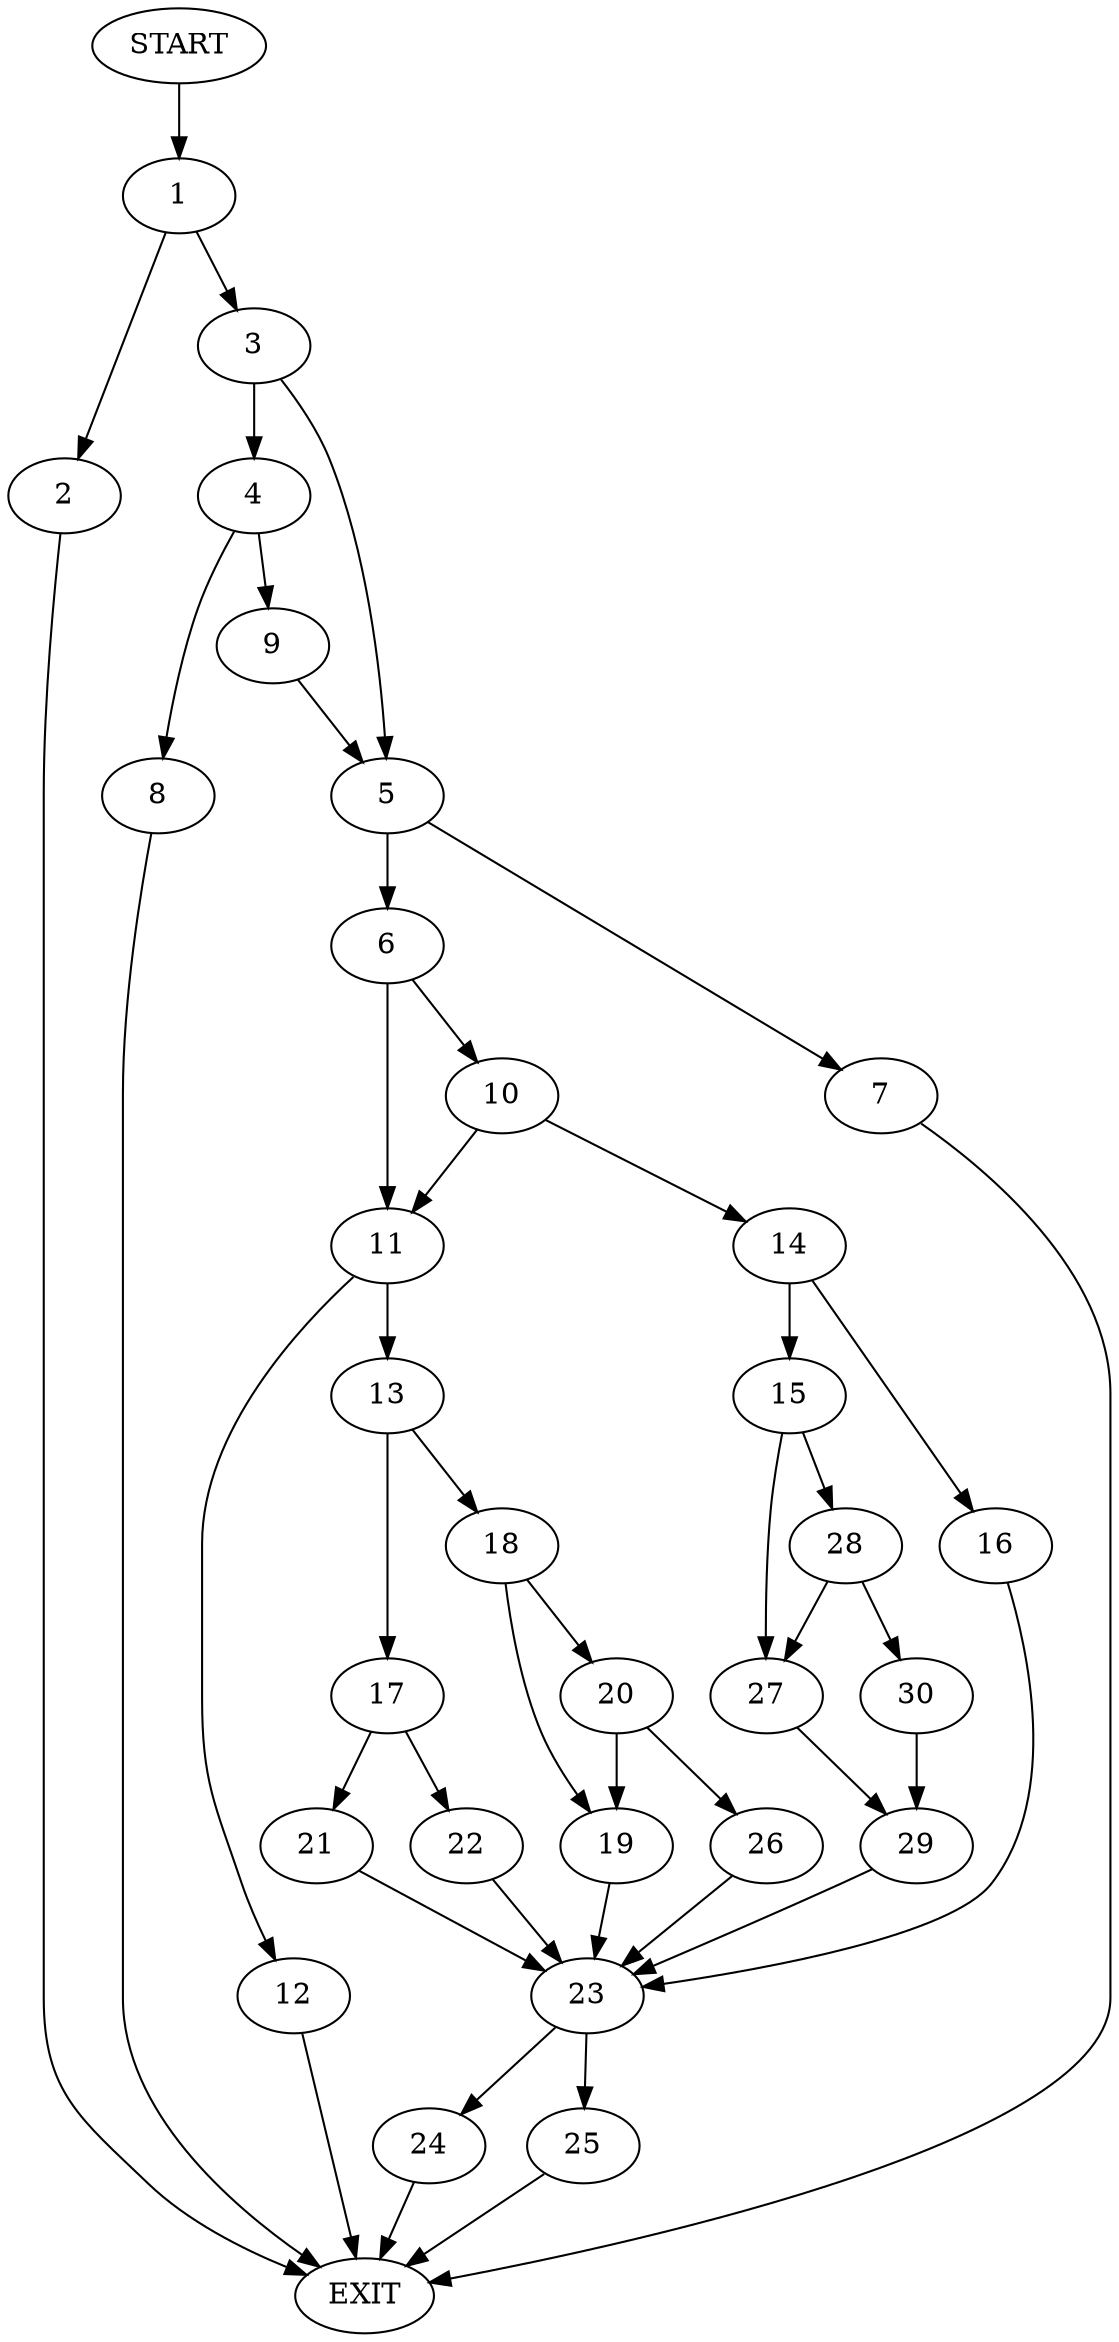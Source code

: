 digraph {
0 [label="START"]
31 [label="EXIT"]
0 -> 1
1 -> 2
1 -> 3
2 -> 31
3 -> 4
3 -> 5
5 -> 6
5 -> 7
4 -> 8
4 -> 9
8 -> 31
9 -> 5
7 -> 31
6 -> 10
6 -> 11
11 -> 12
11 -> 13
10 -> 14
10 -> 11
14 -> 15
14 -> 16
13 -> 17
13 -> 18
12 -> 31
18 -> 19
18 -> 20
17 -> 21
17 -> 22
21 -> 23
22 -> 23
23 -> 24
23 -> 25
19 -> 23
20 -> 19
20 -> 26
26 -> 23
16 -> 23
15 -> 27
15 -> 28
27 -> 29
28 -> 27
28 -> 30
30 -> 29
29 -> 23
24 -> 31
25 -> 31
}
